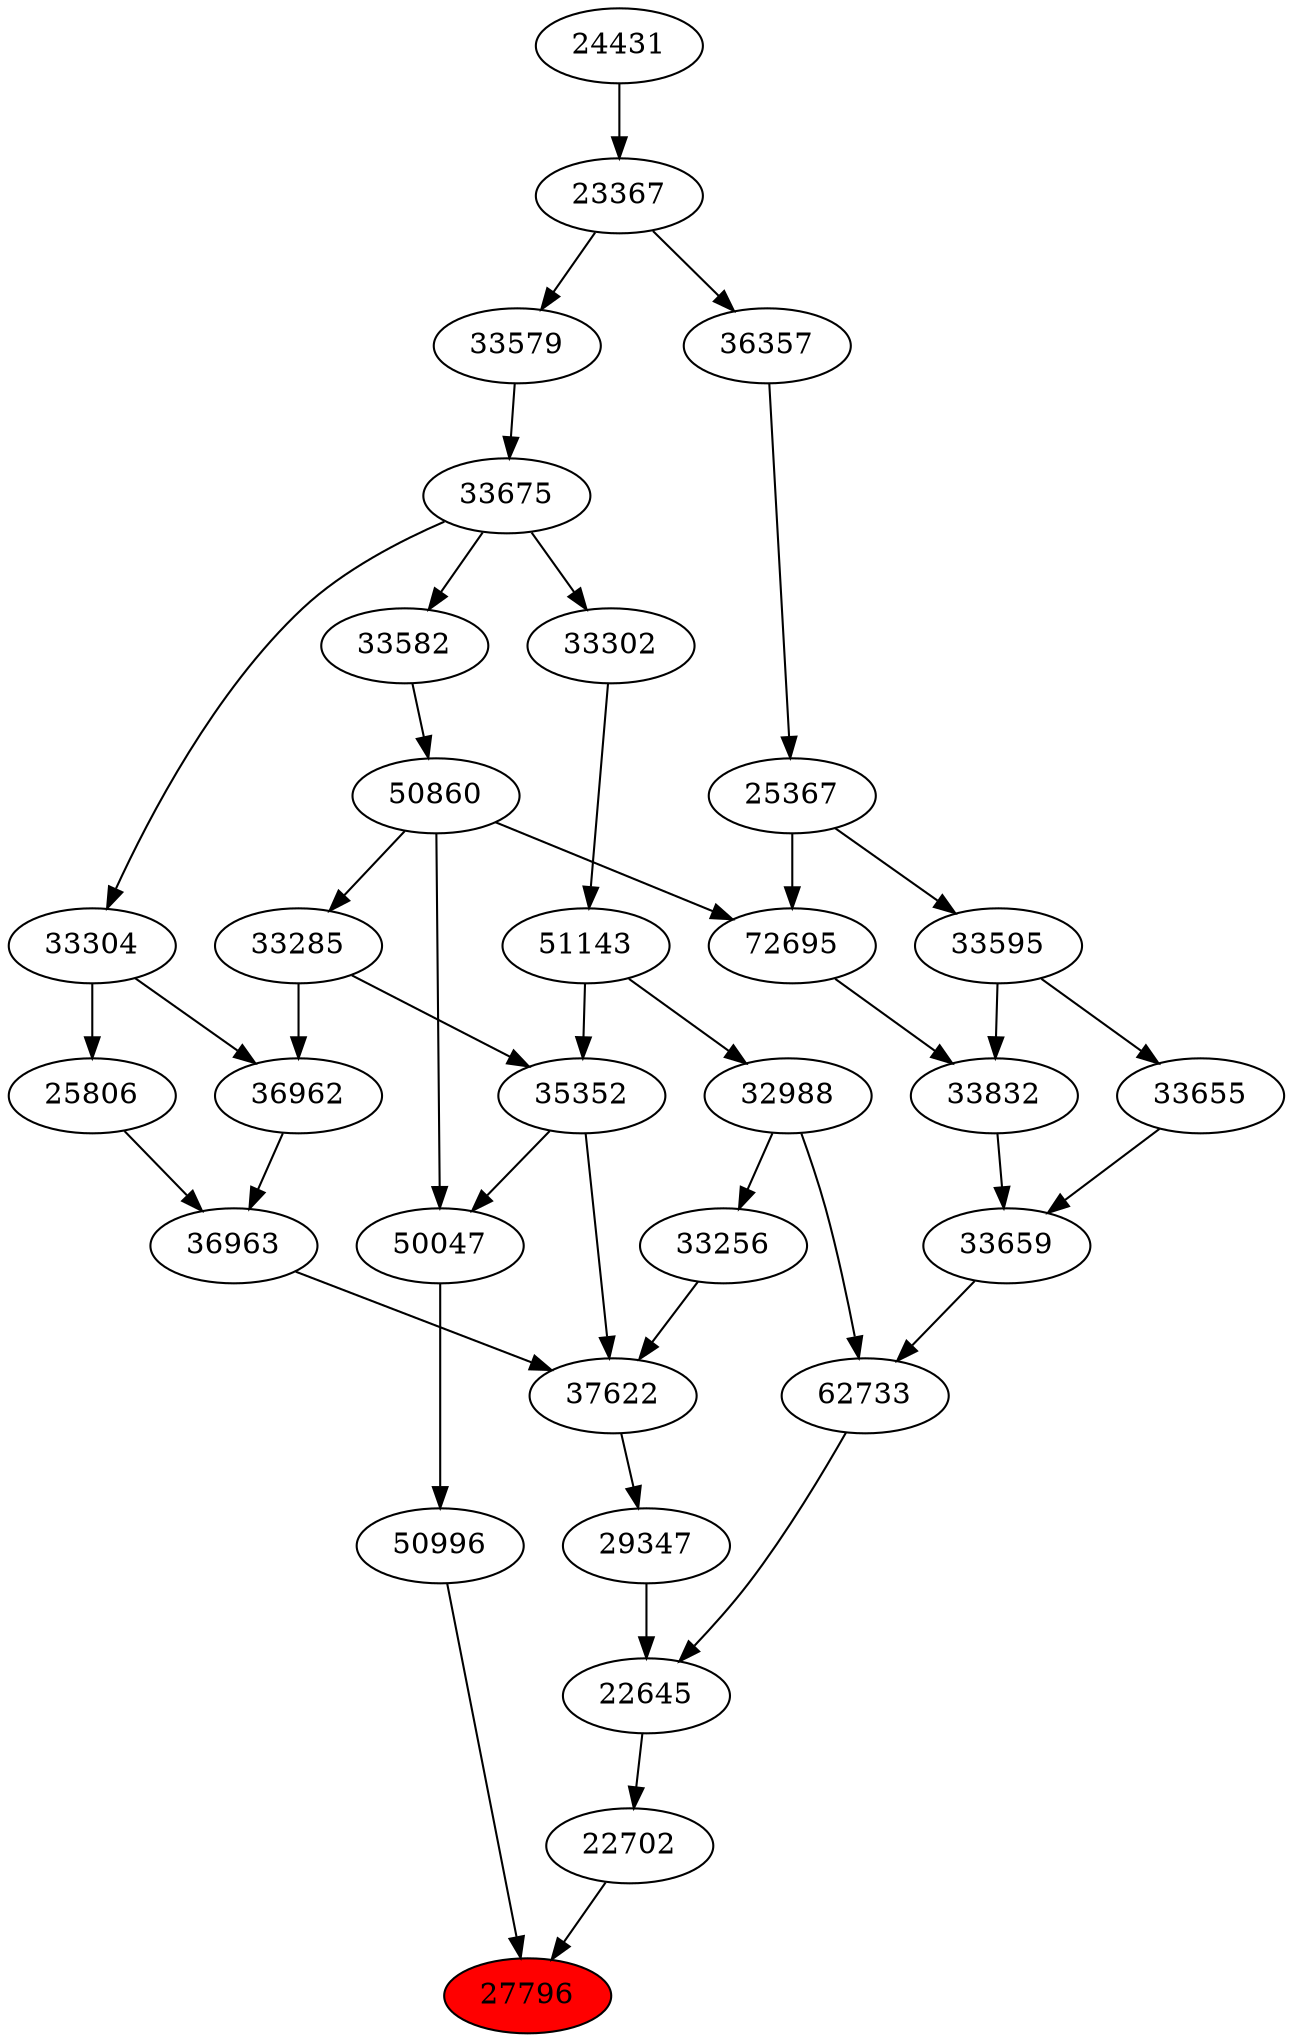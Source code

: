 strict digraph{ 
27796 [label="27796" fillcolor=red style=filled]
50996 -> 27796
22702 -> 27796
50996 [label="50996"]
50047 -> 50996
22702 [label="22702"]
22645 -> 22702
50047 [label="50047"]
35352 -> 50047
50860 -> 50047
22645 [label="22645"]
29347 -> 22645
62733 -> 22645
35352 [label="35352"]
33285 -> 35352
51143 -> 35352
50860 [label="50860"]
33582 -> 50860
29347 [label="29347"]
37622 -> 29347
62733 [label="62733"]
32988 -> 62733
33659 -> 62733
33285 [label="33285"]
50860 -> 33285
51143 [label="51143"]
33302 -> 51143
33582 [label="33582"]
33675 -> 33582
37622 [label="37622"]
36963 -> 37622
35352 -> 37622
33256 -> 37622
32988 [label="32988"]
51143 -> 32988
33659 [label="33659"]
33655 -> 33659
33832 -> 33659
33302 [label="33302"]
33675 -> 33302
33675 [label="33675"]
33579 -> 33675
36963 [label="36963"]
36962 -> 36963
25806 -> 36963
33256 [label="33256"]
32988 -> 33256
33655 [label="33655"]
33595 -> 33655
33832 [label="33832"]
72695 -> 33832
33595 -> 33832
33579 [label="33579"]
23367 -> 33579
36962 [label="36962"]
33285 -> 36962
33304 -> 36962
25806 [label="25806"]
33304 -> 25806
33595 [label="33595"]
25367 -> 33595
72695 [label="72695"]
50860 -> 72695
25367 -> 72695
23367 [label="23367"]
24431 -> 23367
33304 [label="33304"]
33675 -> 33304
25367 [label="25367"]
36357 -> 25367
24431 [label="24431"]
36357 [label="36357"]
23367 -> 36357
}